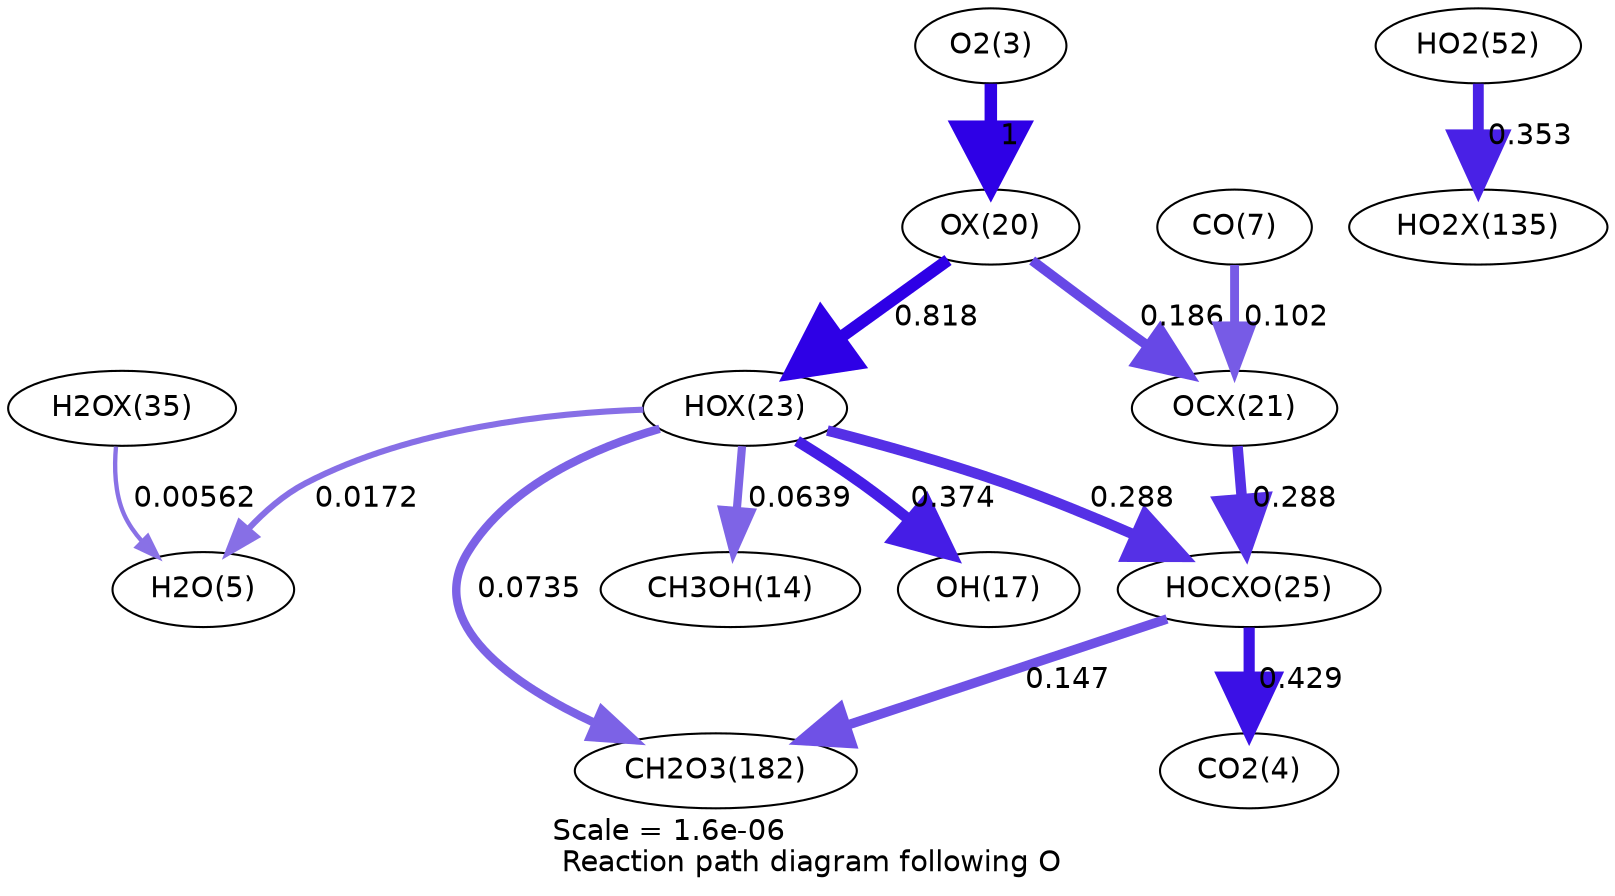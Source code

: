 digraph reaction_paths {
center=1;
s5 -> s32[fontname="Helvetica", penwidth=6, arrowsize=3, color="0.7, 1.5, 0.9"
, label=" 1"];
s32 -> s35[fontname="Helvetica", penwidth=5.85, arrowsize=2.92, color="0.7, 1.32, 0.9"
, label=" 0.818"];
s32 -> s33[fontname="Helvetica", penwidth=4.73, arrowsize=2.37, color="0.7, 0.686, 0.9"
, label=" 0.186"];
s35 -> s16[fontname="Helvetica", penwidth=3.92, arrowsize=1.96, color="0.7, 0.564, 0.9"
, label=" 0.0639"];
s35 -> s19[fontname="Helvetica", penwidth=5.26, arrowsize=2.63, color="0.7, 0.874, 0.9"
, label=" 0.374"];
s35 -> s7[fontname="Helvetica", penwidth=2.93, arrowsize=1.47, color="0.7, 0.517, 0.9"
, label=" 0.0172"];
s35 -> s37[fontname="Helvetica", penwidth=5.06, arrowsize=2.53, color="0.7, 0.788, 0.9"
, label=" 0.288"];
s35 -> s28[fontname="Helvetica", penwidth=4.03, arrowsize=2.01, color="0.7, 0.574, 0.9"
, label=" 0.0735"];
s42 -> s7[fontname="Helvetica", penwidth=2.09, arrowsize=1.04, color="0.7, 0.506, 0.9"
, label=" 0.00562"];
s21 -> s51[fontname="Helvetica", penwidth=5.21, arrowsize=2.61, color="0.7, 0.853, 0.9"
, label=" 0.353"];
s9 -> s33[fontname="Helvetica", penwidth=4.27, arrowsize=2.14, color="0.7, 0.602, 0.9"
, label=" 0.102"];
s33 -> s37[fontname="Helvetica", penwidth=5.06, arrowsize=2.53, color="0.7, 0.788, 0.9"
, label=" 0.288"];
s37 -> s6[fontname="Helvetica", penwidth=5.36, arrowsize=2.68, color="0.7, 0.929, 0.9"
, label=" 0.429"];
s37 -> s28[fontname="Helvetica", penwidth=4.55, arrowsize=2.28, color="0.7, 0.647, 0.9"
, label=" 0.147"];
s5 [ fontname="Helvetica", label="O2(3)"];
s6 [ fontname="Helvetica", label="CO2(4)"];
s7 [ fontname="Helvetica", label="H2O(5)"];
s9 [ fontname="Helvetica", label="CO(7)"];
s16 [ fontname="Helvetica", label="CH3OH(14)"];
s19 [ fontname="Helvetica", label="OH(17)"];
s21 [ fontname="Helvetica", label="HO2(52)"];
s28 [ fontname="Helvetica", label="CH2O3(182)"];
s32 [ fontname="Helvetica", label="OX(20)"];
s33 [ fontname="Helvetica", label="OCX(21)"];
s35 [ fontname="Helvetica", label="HOX(23)"];
s37 [ fontname="Helvetica", label="HOCXO(25)"];
s42 [ fontname="Helvetica", label="H2OX(35)"];
s51 [ fontname="Helvetica", label="HO2X(135)"];
 label = "Scale = 1.6e-06\l Reaction path diagram following O";
 fontname = "Helvetica";
}
